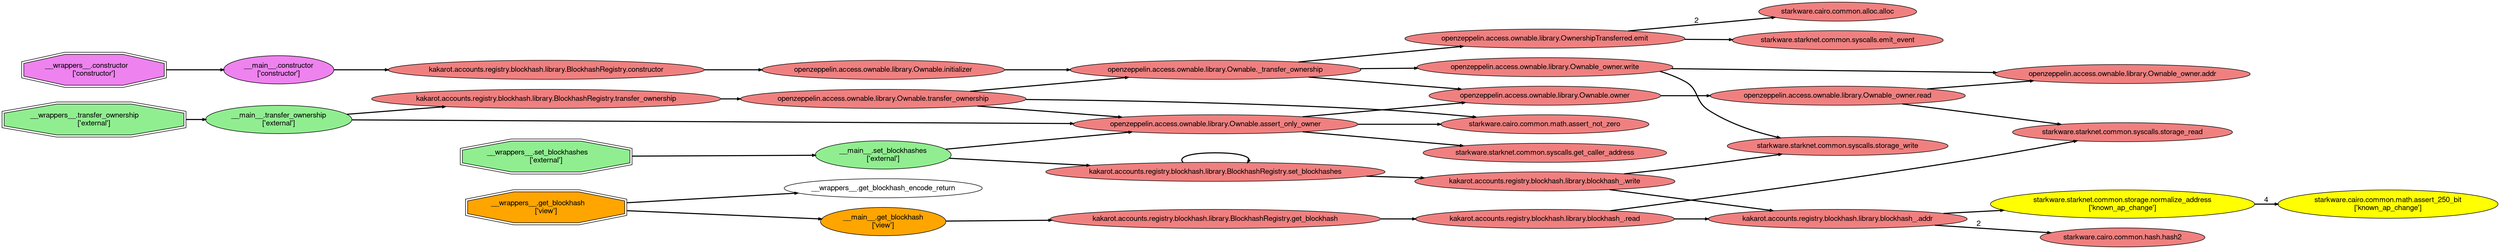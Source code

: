 // Call flow graph
digraph blockhash_registry {
	graph [fontname="Helvetica,Arial,sans-serif" fontsize=20 layout=dot newrank=true rankdir=LR]
	node [fontname="Helvetica,Arial,sans-serif" pencolor="#00000044" shape="rect, plaintext" style=filled]
	edge [arrowsize=0.5 fontname="Helvetica,Arial,sans-serif" labeldistance=3 labelfontcolor="#00000080" penwidth=2]
	0 [label="starkware.cairo.common.alloc.alloc" color="" fillcolor=lightcoral shape=oval style=filled]
	3 [label="starkware.cairo.common.hash.hash2" color="" fillcolor=lightcoral shape=oval style=filled]
	9 [label="starkware.cairo.common.math.assert_not_zero" color="" fillcolor=lightcoral shape=oval style=filled]
	14 [label="starkware.cairo.common.math.assert_250_bit\l['known_ap_change']" color="" fillcolor=yellow shape=oval style=filled]
	27 [label="starkware.starknet.common.storage.normalize_address\l['known_ap_change']" color="" fillcolor=yellow shape=oval style=filled]
	67 [label="starkware.starknet.common.syscalls.get_caller_address" color="" fillcolor=lightcoral shape=oval style=filled]
	74 [label="starkware.starknet.common.syscalls.storage_read" color="" fillcolor=lightcoral shape=oval style=filled]
	82 [label="starkware.starknet.common.syscalls.storage_write" color="" fillcolor=lightcoral shape=oval style=filled]
	90 [label="starkware.starknet.common.syscalls.emit_event" color="" fillcolor=lightcoral shape=oval style=filled]
	100 [label="openzeppelin.access.ownable.library.OwnershipTransferred.emit" color="" fillcolor=lightcoral shape=oval style=filled]
	125 [label="openzeppelin.access.ownable.library.Ownable_owner.addr" color="" fillcolor=lightcoral shape=oval style=filled]
	130 [label="openzeppelin.access.ownable.library.Ownable_owner.read" color="" fillcolor=lightcoral shape=oval style=filled]
	143 [label="openzeppelin.access.ownable.library.Ownable_owner.write" color="" fillcolor=lightcoral shape=oval style=filled]
	155 [label="openzeppelin.access.ownable.library.Ownable.initializer" color="" fillcolor=lightcoral shape=oval style=filled]
	162 [label="openzeppelin.access.ownable.library.Ownable.assert_only_owner" color="" fillcolor=lightcoral shape=oval style=filled]
	177 [label="openzeppelin.access.ownable.library.Ownable.owner" color="" fillcolor=lightcoral shape=oval style=filled]
	183 [label="openzeppelin.access.ownable.library.Ownable.transfer_ownership" color="" fillcolor=lightcoral shape=oval style=filled]
	195 [label="openzeppelin.access.ownable.library.Ownable._transfer_ownership" color="" fillcolor=lightcoral shape=oval style=filled]
	216 [label="kakarot.accounts.registry.blockhash.library.blockhash_.addr" color="" fillcolor=lightcoral shape=oval style=filled]
	233 [label="kakarot.accounts.registry.blockhash.library.blockhash_.read" color="" fillcolor=lightcoral shape=oval style=filled]
	248 [label="kakarot.accounts.registry.blockhash.library.blockhash_.write" color="" fillcolor=lightcoral shape=oval style=filled]
	262 [label="kakarot.accounts.registry.blockhash.library.BlockhashRegistry.constructor" color="" fillcolor=lightcoral shape=oval style=filled]
	269 [label="kakarot.accounts.registry.blockhash.library.BlockhashRegistry.transfer_ownership" color="" fillcolor=lightcoral shape=oval style=filled]
	276 [label="kakarot.accounts.registry.blockhash.library.BlockhashRegistry.set_blockhashes" color="" fillcolor=lightcoral shape=oval style=filled]
	310 [label="kakarot.accounts.registry.blockhash.library.BlockhashRegistry.get_blockhash" color="" fillcolor=lightcoral shape=oval style=filled]
	318 [label="__main__.constructor\l['constructor']" color="" fillcolor=violet shape=oval style=filled]
	325 [label="__wrappers__.constructor\l['constructor']" color="" fillcolor=violet shape=doubleoctagon style=filled]
	343 [label="__main__.transfer_ownership\l['external']" color="" fillcolor=lightgreen shape=oval style=filled]
	352 [label="__wrappers__.transfer_ownership\l['external']" color="" fillcolor=lightgreen shape=doubleoctagon style=filled]
	370 [label="__main__.set_blockhashes\l['external']" color="" fillcolor=lightgreen shape=oval style=filled]
	382 [label="__wrappers__.set_blockhashes\l['external']" color="" fillcolor=lightgreen shape=doubleoctagon style=filled]
	421 [label="__main__.get_blockhash\l['view']" color="" fillcolor=orange shape=oval style=filled]
	429 [label="__wrappers__.get_blockhash_encode_return" color="" fillcolor=white shape=oval style=solid]
	438 [label="__wrappers__.get_blockhash\l['view']" color="" fillcolor=orange shape=doubleoctagon style=filled]
	27 -> 14 [label=4]
	100 -> 0 [label=2]
	100 -> 90
	130 -> 125
	130 -> 74
	143 -> 125
	143 -> 82
	155 -> 195
	162 -> 177
	162 -> 67
	162 -> 9
	177 -> 130
	183 -> 9
	183 -> 162
	183 -> 195
	195 -> 177
	195 -> 143
	195 -> 100
	216 -> 3 [label=2]
	216 -> 27
	233 -> 216
	233 -> 74
	248 -> 216
	248 -> 82
	262 -> 155
	269 -> 183
	276 -> 248
	276 -> 276
	310 -> 233
	318 -> 262
	325 -> 318
	343 -> 162
	343 -> 269
	352 -> 343
	370 -> 162
	370 -> 276
	382 -> 370
	421 -> 310
	438 -> 421
	438 -> 429
}
